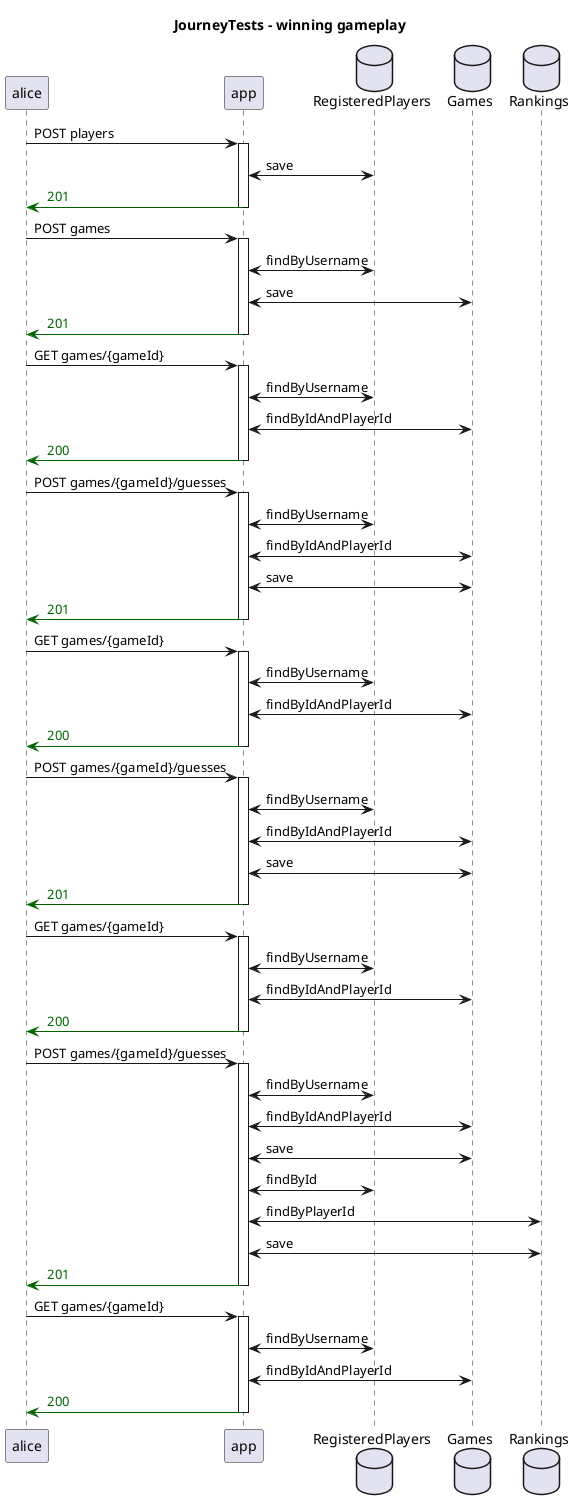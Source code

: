 @startuml
title JourneyTests - winning gameplay
participant "alice"
participant "app"
database "RegisteredPlayers"
database "Games"
database "Rankings"
"alice" -> "app": POST players
activate "app"
"app" <-> "RegisteredPlayers": save
"app" -[#DarkGreen]> "alice": <color:DarkGreen> 201 
deactivate "app"
"alice" -> "app": POST games
activate "app"
"app" <-> "RegisteredPlayers": findByUsername
"app" <-> "Games": save
"app" -[#DarkGreen]> "alice": <color:DarkGreen> 201 
deactivate "app"
"alice" -> "app": GET games/{gameId}
activate "app"
"app" <-> "RegisteredPlayers": findByUsername
"app" <-> "Games": findByIdAndPlayerId
"app" -[#DarkGreen]> "alice": <color:DarkGreen> 200 
deactivate "app"
"alice" -> "app": POST games/{gameId}/guesses
activate "app"
"app" <-> "RegisteredPlayers": findByUsername
"app" <-> "Games": findByIdAndPlayerId
"app" <-> "Games": save
"app" -[#DarkGreen]> "alice": <color:DarkGreen> 201 
deactivate "app"
"alice" -> "app": GET games/{gameId}
activate "app"
"app" <-> "RegisteredPlayers": findByUsername
"app" <-> "Games": findByIdAndPlayerId
"app" -[#DarkGreen]> "alice": <color:DarkGreen> 200 
deactivate "app"
"alice" -> "app": POST games/{gameId}/guesses
activate "app"
"app" <-> "RegisteredPlayers": findByUsername
"app" <-> "Games": findByIdAndPlayerId
"app" <-> "Games": save
"app" -[#DarkGreen]> "alice": <color:DarkGreen> 201 
deactivate "app"
"alice" -> "app": GET games/{gameId}
activate "app"
"app" <-> "RegisteredPlayers": findByUsername
"app" <-> "Games": findByIdAndPlayerId
"app" -[#DarkGreen]> "alice": <color:DarkGreen> 200 
deactivate "app"
"alice" -> "app": POST games/{gameId}/guesses
activate "app"
"app" <-> "RegisteredPlayers": findByUsername
"app" <-> "Games": findByIdAndPlayerId
"app" <-> "Games": save
"app" <-> "RegisteredPlayers": findById
"app" <-> "Rankings": findByPlayerId
"app" <-> "Rankings": save
"app" -[#DarkGreen]> "alice": <color:DarkGreen> 201 
deactivate "app"
"alice" -> "app": GET games/{gameId}
activate "app"
"app" <-> "RegisteredPlayers": findByUsername
"app" <-> "Games": findByIdAndPlayerId
"app" -[#DarkGreen]> "alice": <color:DarkGreen> 200 
deactivate "app"
@enduml